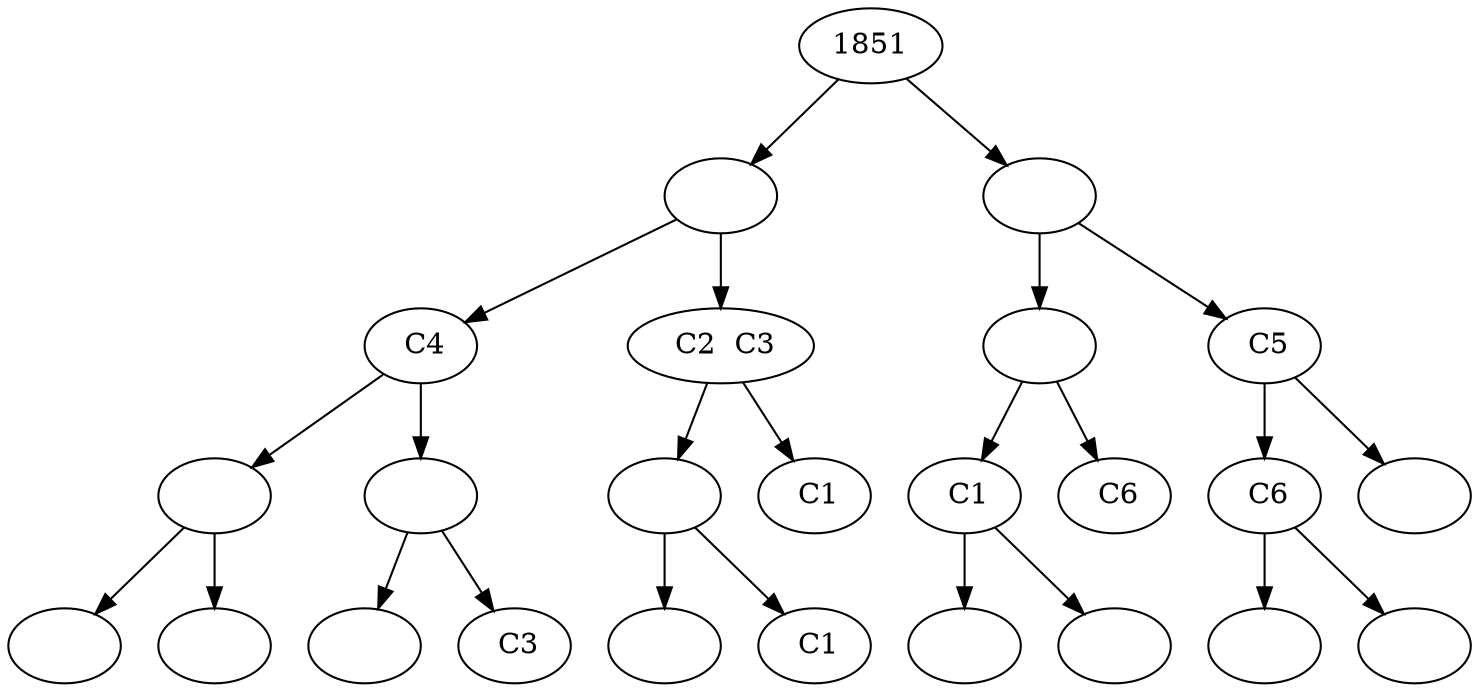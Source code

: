 digraph G {1851->1774;
1774[label=""]
;1851->1943;
1943[label=""]
;1774->1728;
1728[label=" C4"]
;1774->1807;
1807[label=" C2  C3"]
;1728->1679;
1679[label=""]
;1728->1743;
1743[label=""]
;1679->-8;
-8[label=""]
;1679->-9;
-9[label=""]
;1743->-10;
-10[label=""]
;1743->-11;
-11[label=" C3"]
;1807->1788;
1788[label=""]
;1807->-13;
-13[label=" C1"]
;1788->-14;
-14[label=""]
;1788->-15;
-15[label=" C1"]
;1943->1895;
1895[label=""]
;1943->1998;
1998[label=" C5"]
;1895->1871;
1871[label=" C1"]
;1895->-19;
-19[label=" C6"]
;1871->-20;
-20[label=""]
;1871->-21;
-21[label=""]
;1998->1957;
1957[label=" C6"]
;1998->-23;
-23[label=""]
;1957->-24;
-24[label=""]
;1957->-25;
-25[label=""]
;}